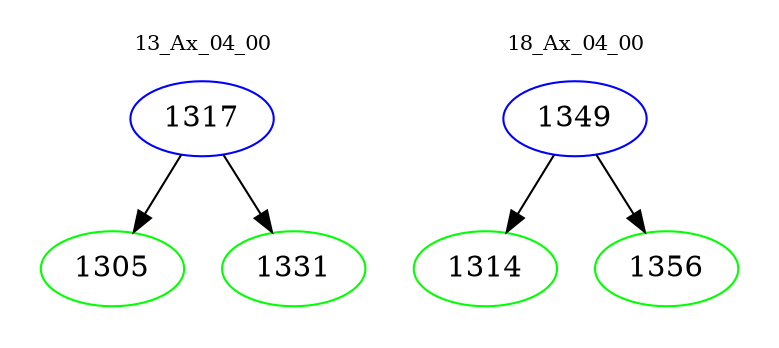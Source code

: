 digraph{
subgraph cluster_0 {
color = white
label = "13_Ax_04_00";
fontsize=10;
T0_1317 [label="1317", color="blue"]
T0_1317 -> T0_1305 [color="black"]
T0_1305 [label="1305", color="green"]
T0_1317 -> T0_1331 [color="black"]
T0_1331 [label="1331", color="green"]
}
subgraph cluster_1 {
color = white
label = "18_Ax_04_00";
fontsize=10;
T1_1349 [label="1349", color="blue"]
T1_1349 -> T1_1314 [color="black"]
T1_1314 [label="1314", color="green"]
T1_1349 -> T1_1356 [color="black"]
T1_1356 [label="1356", color="green"]
}
}
